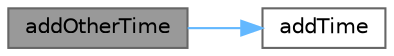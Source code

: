 digraph "addOtherTime"
{
 // LATEX_PDF_SIZE
  bgcolor="transparent";
  edge [fontname=Helvetica,fontsize=10,labelfontname=Helvetica,labelfontsize=10];
  node [fontname=Helvetica,fontsize=10,shape=box,height=0.2,width=0.4];
  rankdir="LR";
  Node1 [id="Node000001",label="addOtherTime",height=0.2,width=0.4,color="gray40", fillcolor="grey60", style="filled", fontcolor="black",tooltip=" "];
  Node1 -> Node2 [id="edge1_Node000001_Node000002",color="steelblue1",style="solid",tooltip=" "];
  Node2 [id="Node000002",label="addTime",height=0.2,width=0.4,color="grey40", fillcolor="white", style="filled",URL="$classFoam_1_1profilingPstream.html#ad5a4a3d72b58c9dc30d98e290869f6e2",tooltip=" "];
}
